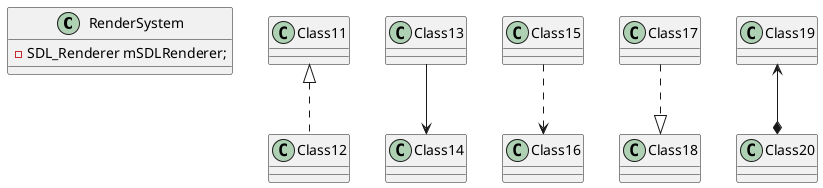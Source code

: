 

@startuml

class RenderSystem {
    - SDL_Renderer mSDLRenderer;


}


Class11 <|.. Class12
Class13 --> Class14
Class15 ..> Class16
Class17 ..|> Class18
Class19 <--* Class20
@enduml




